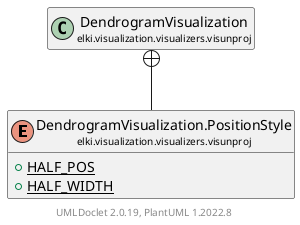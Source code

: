 @startuml
    remove .*\.(Instance|Par|Parameterizer|Factory)$
    set namespaceSeparator none
    hide empty fields
    hide empty methods

    enum "<size:14>DendrogramVisualization.PositionStyle\n<size:10>elki.visualization.visualizers.visunproj" as elki.visualization.visualizers.visunproj.DendrogramVisualization.PositionStyle [[DendrogramVisualization.PositionStyle.html]] {
        {static} +HALF_POS
        {static} +HALF_WIDTH
    }

    class "<size:14>DendrogramVisualization\n<size:10>elki.visualization.visualizers.visunproj" as elki.visualization.visualizers.visunproj.DendrogramVisualization [[DendrogramVisualization.html]]

    elki.visualization.visualizers.visunproj.DendrogramVisualization +-- elki.visualization.visualizers.visunproj.DendrogramVisualization.PositionStyle

    center footer UMLDoclet 2.0.19, PlantUML 1.2022.8
@enduml
